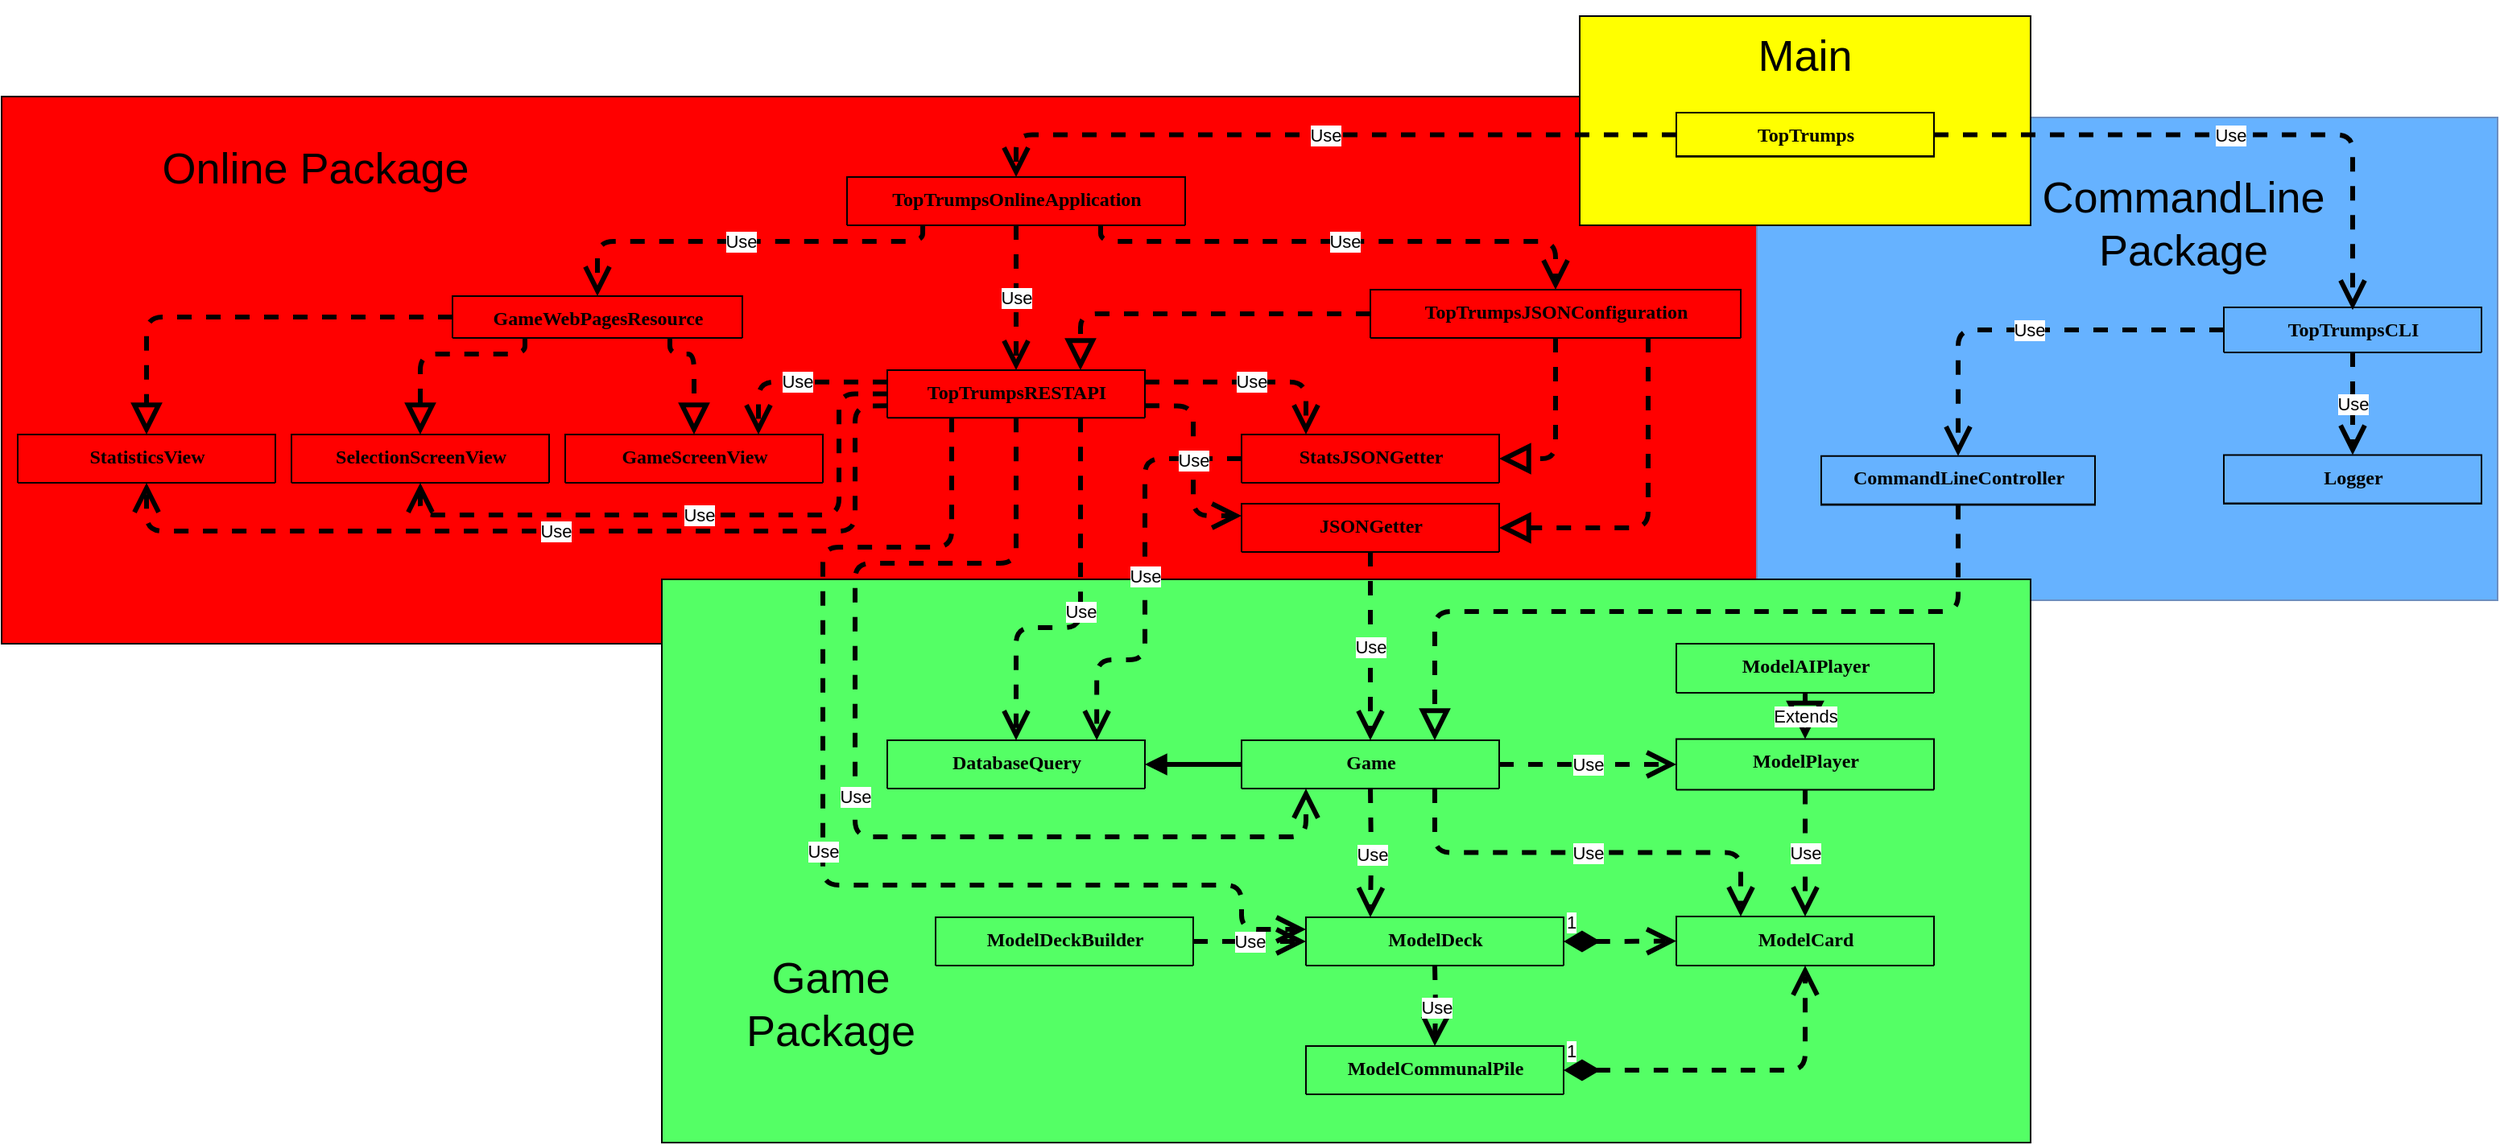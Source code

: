 <mxfile version="12.7.0" type="device"><diagram name="Page-1" id="9f46799a-70d6-7492-0946-bef42562c5a5"><mxGraphModel dx="3720" dy="2473" grid="1" gridSize="10" guides="1" tooltips="1" connect="1" arrows="1" fold="1" page="1" pageScale="1" pageWidth="1100" pageHeight="850" background="#ffffff" math="0" shadow="0"><root><mxCell id="0"/><mxCell id="1" parent="0"/><mxCell id="YVDnFWVNbik-R5A3QLN_-94" value="" style="rounded=0;whiteSpace=wrap;html=1;fillColor=#FF0000;" parent="1" vertex="1"><mxGeometry x="-380" y="-160" width="1180" height="340" as="geometry"/></mxCell><mxCell id="YVDnFWVNbik-R5A3QLN_-89" value="" style="rounded=0;whiteSpace=wrap;html=1;fillColor=#66B2FF;strokeColor=#6c8ebf;" parent="1" vertex="1"><mxGeometry x="710" y="-147" width="460" height="300" as="geometry"/></mxCell><mxCell id="YVDnFWVNbik-R5A3QLN_-118" value="" style="rounded=0;whiteSpace=wrap;html=1;fillColor=#FFFF00;" parent="1" vertex="1"><mxGeometry x="600" y="-210" width="280" height="130" as="geometry"/></mxCell><mxCell id="YVDnFWVNbik-R5A3QLN_-31" value="" style="rounded=0;whiteSpace=wrap;html=1;fillColor=#54FF65;" parent="1" vertex="1"><mxGeometry x="30" y="140" width="850" height="350" as="geometry"/></mxCell><mxCell id="78961159f06e98e8-17" value="DatabaseQuery" style="swimlane;html=1;fontStyle=1;align=center;verticalAlign=top;childLayout=stackLayout;horizontal=1;startSize=30;horizontalStack=0;resizeParent=1;resizeLast=0;collapsible=1;marginBottom=0;swimlaneFillColor=#ffffff;rounded=0;shadow=0;comic=0;labelBackgroundColor=none;strokeWidth=1;fillColor=none;fontFamily=Verdana;fontSize=12" parent="1" vertex="1"><mxGeometry x="170" y="240" width="160" height="30" as="geometry"/></mxCell><mxCell id="78961159f06e98e8-30" value="TopTrumpsRESTAPI" style="swimlane;html=1;fontStyle=1;align=center;verticalAlign=top;childLayout=stackLayout;horizontal=1;startSize=30;horizontalStack=0;resizeParent=1;resizeLast=0;collapsible=1;marginBottom=0;swimlaneFillColor=#ffffff;rounded=0;shadow=0;comic=0;labelBackgroundColor=none;strokeWidth=1;fillColor=none;fontFamily=Verdana;fontSize=12" parent="1" vertex="1"><mxGeometry x="170" y="10.0" width="160" height="29.57" as="geometry"/></mxCell><mxCell id="78961159f06e98e8-43" value="ModelAIPlayer" style="swimlane;html=1;fontStyle=1;align=center;verticalAlign=top;childLayout=stackLayout;horizontal=1;startSize=31;horizontalStack=0;resizeParent=1;resizeLast=0;collapsible=1;marginBottom=0;swimlaneFillColor=#ffffff;rounded=0;shadow=0;comic=0;labelBackgroundColor=none;strokeWidth=1;fillColor=none;fontFamily=Verdana;fontSize=12" parent="1" vertex="1"><mxGeometry x="660" y="180" width="160" height="30.5" as="geometry"/></mxCell><mxCell id="78961159f06e98e8-95" value="Game" style="swimlane;html=1;fontStyle=1;align=center;verticalAlign=top;childLayout=stackLayout;horizontal=1;startSize=30;horizontalStack=0;resizeParent=1;resizeLast=0;collapsible=1;marginBottom=0;swimlaneFillColor=#ffffff;rounded=0;shadow=0;comic=0;labelBackgroundColor=none;strokeWidth=1;fillColor=none;fontFamily=Verdana;fontSize=12" parent="1" vertex="1"><mxGeometry x="390" y="240" width="160" height="30" as="geometry"/></mxCell><mxCell id="78961159f06e98e8-108" value="ModelDeck" style="swimlane;html=1;fontStyle=1;align=center;verticalAlign=top;childLayout=stackLayout;horizontal=1;startSize=30;horizontalStack=0;resizeParent=1;resizeLast=0;collapsible=1;marginBottom=0;swimlaneFillColor=#ffffff;rounded=0;shadow=0;comic=0;labelBackgroundColor=none;strokeWidth=1;fillColor=none;fontFamily=Verdana;fontSize=12" parent="1" vertex="1"><mxGeometry x="430" y="350" width="160" height="30" as="geometry"/></mxCell><mxCell id="YVDnFWVNbik-R5A3QLN_-5" value="ModelCommunalPile" style="swimlane;html=1;fontStyle=1;align=center;verticalAlign=top;childLayout=stackLayout;horizontal=1;startSize=30;horizontalStack=0;resizeParent=1;resizeLast=0;collapsible=1;marginBottom=0;swimlaneFillColor=#ffffff;rounded=0;shadow=0;comic=0;labelBackgroundColor=none;strokeWidth=1;fillColor=none;fontFamily=Verdana;fontSize=12" parent="1" vertex="1"><mxGeometry x="430" y="430" width="160" height="30" as="geometry"/></mxCell><mxCell id="YVDnFWVNbik-R5A3QLN_-11" value="ModelDeckBuilder" style="swimlane;html=1;fontStyle=1;align=center;verticalAlign=top;childLayout=stackLayout;horizontal=1;startSize=30;horizontalStack=0;resizeParent=1;resizeLast=0;collapsible=1;marginBottom=0;swimlaneFillColor=#ffffff;rounded=0;shadow=0;comic=0;labelBackgroundColor=none;strokeWidth=1;fillColor=none;fontFamily=Verdana;fontSize=12" parent="1" vertex="1"><mxGeometry x="200" y="350" width="160" height="30" as="geometry"/></mxCell><mxCell id="YVDnFWVNbik-R5A3QLN_-17" value="ModelCard" style="swimlane;html=1;fontStyle=1;align=center;verticalAlign=top;childLayout=stackLayout;horizontal=1;startSize=31;horizontalStack=0;resizeParent=1;resizeLast=0;collapsible=1;marginBottom=0;swimlaneFillColor=#ffffff;rounded=0;shadow=0;comic=0;labelBackgroundColor=none;strokeWidth=1;fillColor=none;fontFamily=Verdana;fontSize=12" parent="1" vertex="1"><mxGeometry x="660" y="349.5" width="160" height="30.5" as="geometry"/></mxCell><mxCell id="YVDnFWVNbik-R5A3QLN_-23" value="ModelPlayer" style="swimlane;html=1;fontStyle=1;align=center;verticalAlign=top;childLayout=stackLayout;horizontal=1;startSize=32;horizontalStack=0;resizeParent=1;resizeLast=0;collapsible=1;marginBottom=0;swimlaneFillColor=#ffffff;rounded=0;shadow=0;comic=0;labelBackgroundColor=none;strokeWidth=1;fillColor=none;fontFamily=Verdana;fontSize=12" parent="1" vertex="1"><mxGeometry x="660" y="239.25" width="160" height="31.5" as="geometry"/></mxCell><mxCell id="YVDnFWVNbik-R5A3QLN_-32" value="&lt;font style=&quot;font-size: 27px&quot;&gt;Game Package&lt;/font&gt;" style="text;html=1;strokeColor=none;fillColor=none;align=center;verticalAlign=middle;whiteSpace=wrap;rounded=0;" parent="1" vertex="1"><mxGeometry x="70" y="350" width="130" height="108" as="geometry"/></mxCell><mxCell id="YVDnFWVNbik-R5A3QLN_-33" value="CommandLineController" style="swimlane;html=1;fontStyle=1;align=center;verticalAlign=top;childLayout=stackLayout;horizontal=1;startSize=30;horizontalStack=0;resizeParent=1;resizeLast=0;collapsible=1;marginBottom=0;swimlaneFillColor=#ffffff;rounded=0;shadow=0;comic=0;labelBackgroundColor=none;strokeWidth=1;fillColor=none;fontFamily=Verdana;fontSize=12" parent="1" vertex="1"><mxGeometry x="750" y="63.43" width="170" height="30.29" as="geometry"/></mxCell><mxCell id="YVDnFWVNbik-R5A3QLN_-56" value="Logger" style="swimlane;html=1;fontStyle=1;align=center;verticalAlign=top;childLayout=stackLayout;horizontal=1;startSize=30;horizontalStack=0;resizeParent=1;resizeLast=0;collapsible=1;marginBottom=0;swimlaneFillColor=#ffffff;rounded=0;shadow=0;comic=0;labelBackgroundColor=none;strokeWidth=1;fillColor=none;fontFamily=Verdana;fontSize=12" parent="1" vertex="1"><mxGeometry x="1000" y="62.71" width="160" height="30.29" as="geometry"/></mxCell><mxCell id="YVDnFWVNbik-R5A3QLN_-65" value="TopTrumpsCLI" style="swimlane;html=1;fontStyle=1;align=center;verticalAlign=top;childLayout=stackLayout;horizontal=1;startSize=28;horizontalStack=0;resizeParent=1;resizeLast=0;collapsible=1;marginBottom=0;swimlaneFillColor=#ffffff;rounded=0;shadow=0;comic=0;labelBackgroundColor=none;strokeWidth=1;fillColor=none;fontFamily=Verdana;fontSize=12" parent="1" vertex="1"><mxGeometry x="1000" y="-29" width="160" height="28" as="geometry"/></mxCell><mxCell id="YVDnFWVNbik-R5A3QLN_-82" style="edgeStyle=orthogonalEdgeStyle;rounded=0;orthogonalLoop=1;jettySize=auto;html=1;entryX=1;entryY=0.5;entryDx=0;entryDy=0;endArrow=block;endFill=1;strokeWidth=3;startArrow=none;startFill=0;exitX=0;exitY=0.5;exitDx=0;exitDy=0;" parent="1" source="78961159f06e98e8-95" target="78961159f06e98e8-17" edge="1"><mxGeometry relative="1" as="geometry"><mxPoint x="390" y="290" as="sourcePoint"/><mxPoint x="330.0" y="277" as="targetPoint"/></mxGeometry></mxCell><mxCell id="YVDnFWVNbik-R5A3QLN_-90" value="&lt;font style=&quot;font-size: 27px&quot;&gt;CommandLine Package&lt;/font&gt;" style="text;html=1;strokeColor=none;fillColor=none;align=center;verticalAlign=middle;whiteSpace=wrap;rounded=0;" parent="1" vertex="1"><mxGeometry x="870" y="-135.43" width="210" height="108" as="geometry"/></mxCell><mxCell id="YVDnFWVNbik-R5A3QLN_-95" value="SelectionScreenView" style="swimlane;html=1;fontStyle=1;align=center;verticalAlign=top;childLayout=stackLayout;horizontal=1;startSize=30;horizontalStack=0;resizeParent=1;resizeLast=0;collapsible=1;marginBottom=0;swimlaneFillColor=#ffffff;rounded=0;shadow=0;comic=0;labelBackgroundColor=none;strokeWidth=1;fillColor=none;fontFamily=Verdana;fontSize=12" parent="1" vertex="1"><mxGeometry x="-200" y="50" width="160" height="30" as="geometry"/></mxCell><mxCell id="YVDnFWVNbik-R5A3QLN_-107" value="TopTrumps" style="swimlane;html=1;fontStyle=1;align=center;verticalAlign=top;childLayout=stackLayout;horizontal=1;startSize=27;horizontalStack=0;resizeParent=1;resizeLast=0;collapsible=1;marginBottom=0;swimlaneFillColor=#ffffff;rounded=0;shadow=0;comic=0;labelBackgroundColor=none;strokeWidth=1;fillColor=none;fontFamily=Verdana;fontSize=12" parent="1" vertex="1"><mxGeometry x="660" y="-150" width="160" height="27.43" as="geometry"/></mxCell><mxCell id="YVDnFWVNbik-R5A3QLN_-123" value="StatisticsView" style="swimlane;html=1;fontStyle=1;align=center;verticalAlign=top;childLayout=stackLayout;horizontal=1;startSize=30;horizontalStack=0;resizeParent=1;resizeLast=0;collapsible=1;marginBottom=0;swimlaneFillColor=#ffffff;rounded=0;shadow=0;comic=0;labelBackgroundColor=none;strokeWidth=1;fillColor=none;fontFamily=Verdana;fontSize=12" parent="1" vertex="1"><mxGeometry x="-370" y="50" width="160" height="30" as="geometry"/></mxCell><mxCell id="YVDnFWVNbik-R5A3QLN_-129" value="GameWebPagesResource" style="swimlane;html=1;fontStyle=1;align=center;verticalAlign=top;childLayout=stackLayout;horizontal=1;startSize=26;horizontalStack=0;resizeParent=1;resizeLast=0;collapsible=1;marginBottom=0;swimlaneFillColor=#ffffff;rounded=0;shadow=0;comic=0;labelBackgroundColor=none;strokeWidth=1;fillColor=none;fontFamily=Verdana;fontSize=12" parent="1" vertex="1"><mxGeometry x="-100" y="-36" width="180" height="26" as="geometry"/></mxCell><mxCell id="YVDnFWVNbik-R5A3QLN_-141" value="StatsJSONGetter" style="swimlane;html=1;fontStyle=1;align=center;verticalAlign=top;childLayout=stackLayout;horizontal=1;startSize=30;horizontalStack=0;resizeParent=1;resizeLast=0;collapsible=1;marginBottom=0;swimlaneFillColor=#ffffff;rounded=0;shadow=0;comic=0;labelBackgroundColor=none;strokeWidth=1;fillColor=none;fontFamily=Verdana;fontSize=12" parent="1" vertex="1"><mxGeometry x="390" y="50" width="160" height="30" as="geometry"/></mxCell><mxCell id="YVDnFWVNbik-R5A3QLN_-147" value="JSONGetter" style="swimlane;html=1;fontStyle=1;align=center;verticalAlign=top;childLayout=stackLayout;horizontal=1;startSize=30;horizontalStack=0;resizeParent=1;resizeLast=0;collapsible=1;marginBottom=0;swimlaneFillColor=#ffffff;rounded=0;shadow=0;comic=0;labelBackgroundColor=none;strokeWidth=1;fillColor=none;fontFamily=Verdana;fontSize=12" parent="1" vertex="1"><mxGeometry x="390" y="93" width="160" height="30" as="geometry"/></mxCell><mxCell id="YVDnFWVNbik-R5A3QLN_-153" value="TopTrumpsJSONConfiguration" style="swimlane;html=1;fontStyle=1;align=center;verticalAlign=top;childLayout=stackLayout;horizontal=1;startSize=30;horizontalStack=0;resizeParent=1;resizeLast=0;collapsible=1;marginBottom=0;swimlaneFillColor=#ffffff;rounded=0;shadow=0;comic=0;labelBackgroundColor=none;strokeWidth=1;fillColor=none;fontFamily=Verdana;fontSize=12" parent="1" vertex="1"><mxGeometry x="470" y="-40.0" width="230" height="30" as="geometry"/></mxCell><mxCell id="YVDnFWVNbik-R5A3QLN_-159" value="&lt;font style=&quot;font-size: 27px&quot;&gt;Main&lt;/font&gt;" style="text;html=1;strokeColor=none;fillColor=none;align=center;verticalAlign=middle;whiteSpace=wrap;rounded=0;" parent="1" vertex="1"><mxGeometry x="635" y="-220" width="210" height="70" as="geometry"/></mxCell><mxCell id="YVDnFWVNbik-R5A3QLN_-161" value="&lt;font style=&quot;font-size: 27px&quot;&gt;Online Package&lt;/font&gt;" style="text;html=1;strokeColor=none;fillColor=none;align=center;verticalAlign=middle;whiteSpace=wrap;rounded=0;" parent="1" vertex="1"><mxGeometry x="-290" y="-150" width="210" height="70" as="geometry"/></mxCell><mxCell id="YVDnFWVNbik-R5A3QLN_-197" value="TopTrumpsOnlineApplication" style="swimlane;html=1;fontStyle=1;align=center;verticalAlign=top;childLayout=stackLayout;horizontal=1;startSize=30;horizontalStack=0;resizeParent=1;resizeLast=0;collapsible=1;marginBottom=0;swimlaneFillColor=#ffffff;rounded=0;shadow=0;comic=0;labelBackgroundColor=none;strokeWidth=1;fillColor=none;fontFamily=Verdana;fontSize=12" parent="1" vertex="1"><mxGeometry x="145" y="-110" width="210" height="30" as="geometry"/></mxCell><mxCell id="YVDnFWVNbik-R5A3QLN_-212" value="GameScreenView" style="swimlane;html=1;fontStyle=1;align=center;verticalAlign=top;childLayout=stackLayout;horizontal=1;startSize=30;horizontalStack=0;resizeParent=1;resizeLast=0;collapsible=1;marginBottom=0;swimlaneFillColor=#ffffff;rounded=0;shadow=0;comic=0;labelBackgroundColor=none;strokeWidth=1;fillColor=none;fontFamily=Verdana;fontSize=12" parent="1" vertex="1"><mxGeometry x="-30" y="50.0" width="160" height="30" as="geometry"/></mxCell><mxCell id="iblXKf1-hHa5-F32eaXx-6" value="Use" style="endArrow=open;endSize=12;dashed=1;html=1;strokeWidth=3;entryX=0.25;entryY=1;entryDx=0;entryDy=0;exitX=0.5;exitY=1;exitDx=0;exitDy=0;edgeStyle=orthogonalEdgeStyle;" edge="1" parent="1" source="78961159f06e98e8-30" target="78961159f06e98e8-95"><mxGeometry width="160" relative="1" as="geometry"><mxPoint x="260" y="-20" as="sourcePoint"/><mxPoint x="260" y="250" as="targetPoint"/><Array as="points"><mxPoint x="250" y="130"/><mxPoint x="150" y="130"/><mxPoint x="150" y="300"/><mxPoint x="430" y="300"/></Array></mxGeometry></mxCell><mxCell id="iblXKf1-hHa5-F32eaXx-7" value="Use" style="endArrow=open;endSize=12;dashed=1;html=1;strokeWidth=3;entryX=0.813;entryY=0;entryDx=0;entryDy=0;exitX=0;exitY=0.5;exitDx=0;exitDy=0;entryPerimeter=0;edgeStyle=orthogonalEdgeStyle;" edge="1" parent="1" source="YVDnFWVNbik-R5A3QLN_-141" target="78961159f06e98e8-17"><mxGeometry width="160" relative="1" as="geometry"><mxPoint x="260" y="-20" as="sourcePoint"/><mxPoint x="260" y="250" as="targetPoint"/><Array as="points"><mxPoint x="330" y="65"/><mxPoint x="330" y="190"/><mxPoint x="300" y="190"/></Array></mxGeometry></mxCell><mxCell id="iblXKf1-hHa5-F32eaXx-8" value="Use" style="endArrow=open;endSize=12;dashed=1;html=1;strokeWidth=3;entryX=0;entryY=0.25;entryDx=0;entryDy=0;exitX=1;exitY=0.75;exitDx=0;exitDy=0;edgeStyle=orthogonalEdgeStyle;" edge="1" parent="1" source="78961159f06e98e8-30" target="YVDnFWVNbik-R5A3QLN_-147"><mxGeometry width="160" relative="1" as="geometry"><mxPoint x="400" y="44.36" as="sourcePoint"/><mxPoint x="310.08" y="250" as="targetPoint"/></mxGeometry></mxCell><mxCell id="iblXKf1-hHa5-F32eaXx-5" value="Use" style="endArrow=open;endSize=12;dashed=1;html=1;strokeWidth=3;entryX=0.5;entryY=0;entryDx=0;entryDy=0;exitX=0.75;exitY=1;exitDx=0;exitDy=0;edgeStyle=orthogonalEdgeStyle;" edge="1" parent="1" source="78961159f06e98e8-30" target="78961159f06e98e8-17"><mxGeometry width="160" relative="1" as="geometry"><mxPoint x="250" y="-30" as="sourcePoint"/><mxPoint x="410" y="-30" as="targetPoint"/><Array as="points"><mxPoint x="290" y="170"/><mxPoint x="250" y="170"/></Array></mxGeometry></mxCell><mxCell id="iblXKf1-hHa5-F32eaXx-10" value="" style="endArrow=block;dashed=1;endFill=0;endSize=12;html=1;strokeWidth=3;exitX=0;exitY=0.5;exitDx=0;exitDy=0;entryX=0.75;entryY=0;entryDx=0;entryDy=0;edgeStyle=orthogonalEdgeStyle;" edge="1" parent="1" source="YVDnFWVNbik-R5A3QLN_-153" target="78961159f06e98e8-30"><mxGeometry width="160" relative="1" as="geometry"><mxPoint x="-30" y="510" as="sourcePoint"/><mxPoint x="130" y="510" as="targetPoint"/><Array as="points"><mxPoint x="290" y="-25"/></Array></mxGeometry></mxCell><mxCell id="iblXKf1-hHa5-F32eaXx-11" value="" style="endArrow=block;dashed=1;endFill=0;endSize=12;html=1;strokeWidth=3;exitX=0.5;exitY=1;exitDx=0;exitDy=0;entryX=1;entryY=0.5;entryDx=0;entryDy=0;edgeStyle=orthogonalEdgeStyle;" edge="1" parent="1" source="YVDnFWVNbik-R5A3QLN_-153" target="YVDnFWVNbik-R5A3QLN_-141"><mxGeometry width="160" relative="1" as="geometry"><mxPoint x="537.5" y="-17.43" as="sourcePoint"/><mxPoint x="300" y="-17" as="targetPoint"/></mxGeometry></mxCell><mxCell id="iblXKf1-hHa5-F32eaXx-12" value="" style="endArrow=block;dashed=1;endFill=0;endSize=12;html=1;strokeWidth=3;exitX=0.75;exitY=1;exitDx=0;exitDy=0;entryX=1;entryY=0.5;entryDx=0;entryDy=0;edgeStyle=orthogonalEdgeStyle;" edge="1" parent="1" source="YVDnFWVNbik-R5A3QLN_-153" target="YVDnFWVNbik-R5A3QLN_-147"><mxGeometry width="160" relative="1" as="geometry"><mxPoint x="595" y="12.57" as="sourcePoint"/><mxPoint x="560" y="44.36" as="targetPoint"/><Array as="points"><mxPoint x="643" y="108"/></Array></mxGeometry></mxCell><mxCell id="iblXKf1-hHa5-F32eaXx-13" value="Use" style="endArrow=open;endSize=12;dashed=1;html=1;strokeWidth=3;entryX=0.5;entryY=0;entryDx=0;entryDy=0;exitX=0.75;exitY=1;exitDx=0;exitDy=0;edgeStyle=orthogonalEdgeStyle;" edge="1" parent="1" source="YVDnFWVNbik-R5A3QLN_-197" target="YVDnFWVNbik-R5A3QLN_-153"><mxGeometry width="160" relative="1" as="geometry"><mxPoint x="340" y="5.178" as="sourcePoint"/><mxPoint x="400" y="98.22" as="targetPoint"/><Array as="points"><mxPoint x="303" y="-70"/><mxPoint x="585" y="-70"/></Array></mxGeometry></mxCell><mxCell id="iblXKf1-hHa5-F32eaXx-14" value="Use" style="endArrow=open;endSize=12;dashed=1;html=1;strokeWidth=3;entryX=0.5;entryY=0;entryDx=0;entryDy=0;exitX=0.5;exitY=1;exitDx=0;exitDy=0;edgeStyle=orthogonalEdgeStyle;" edge="1" parent="1" source="YVDnFWVNbik-R5A3QLN_-197" target="78961159f06e98e8-30"><mxGeometry width="160" relative="1" as="geometry"><mxPoint x="300.0" y="12.57" as="sourcePoint"/><mxPoint x="260" y="250" as="targetPoint"/></mxGeometry></mxCell><mxCell id="iblXKf1-hHa5-F32eaXx-15" value="Use" style="endArrow=open;endSize=12;dashed=1;html=1;strokeWidth=3;entryX=0.5;entryY=0;entryDx=0;entryDy=0;exitX=0.224;exitY=1;exitDx=0;exitDy=0;edgeStyle=orthogonalEdgeStyle;exitPerimeter=0;" edge="1" parent="1" source="YVDnFWVNbik-R5A3QLN_-197" target="YVDnFWVNbik-R5A3QLN_-129"><mxGeometry width="160" relative="1" as="geometry"><mxPoint x="312.5" y="-90" as="sourcePoint"/><mxPoint x="595" y="-17.43" as="targetPoint"/><Array as="points"><mxPoint x="192" y="-70"/><mxPoint x="-10" y="-70"/></Array></mxGeometry></mxCell><mxCell id="iblXKf1-hHa5-F32eaXx-17" value="Use" style="endArrow=open;endSize=12;dashed=1;html=1;strokeWidth=3;entryX=0.25;entryY=0;entryDx=0;entryDy=0;exitX=1;exitY=0.25;exitDx=0;exitDy=0;edgeStyle=orthogonalEdgeStyle;" edge="1" parent="1" source="78961159f06e98e8-30" target="YVDnFWVNbik-R5A3QLN_-141"><mxGeometry width="160" relative="1" as="geometry"><mxPoint x="340" y="5.178" as="sourcePoint"/><mxPoint x="400" y="98.22" as="targetPoint"/></mxGeometry></mxCell><mxCell id="iblXKf1-hHa5-F32eaXx-18" value="Use" style="endArrow=open;endSize=12;dashed=1;html=1;strokeWidth=3;entryX=0.5;entryY=0;entryDx=0;entryDy=0;exitX=0.5;exitY=1;exitDx=0;exitDy=0;edgeStyle=orthogonalEdgeStyle;" edge="1" parent="1" source="YVDnFWVNbik-R5A3QLN_-147" target="78961159f06e98e8-95"><mxGeometry width="160" relative="1" as="geometry"><mxPoint x="260" y="-90" as="sourcePoint"/><mxPoint x="260" y="-17" as="targetPoint"/></mxGeometry></mxCell><mxCell id="iblXKf1-hHa5-F32eaXx-19" value="Extends" style="endArrow=block;endSize=16;endFill=0;html=1;dashed=1;strokeWidth=3;entryX=0.5;entryY=0;entryDx=0;entryDy=0;exitX=0.5;exitY=1;exitDx=0;exitDy=0;" edge="1" parent="1" source="78961159f06e98e8-43" target="YVDnFWVNbik-R5A3QLN_-23"><mxGeometry width="160" relative="1" as="geometry"><mxPoint x="170" y="510" as="sourcePoint"/><mxPoint x="330" y="510" as="targetPoint"/></mxGeometry></mxCell><mxCell id="iblXKf1-hHa5-F32eaXx-21" value="Use" style="endArrow=open;endSize=12;dashed=1;html=1;strokeWidth=3;entryX=0.25;entryY=0;entryDx=0;entryDy=0;edgeStyle=orthogonalEdgeStyle;" edge="1" parent="1" target="78961159f06e98e8-108"><mxGeometry width="160" relative="1" as="geometry"><mxPoint x="470" y="270" as="sourcePoint"/><mxPoint x="480" y="250" as="targetPoint"/></mxGeometry></mxCell><mxCell id="iblXKf1-hHa5-F32eaXx-22" value="" style="endArrow=block;dashed=1;endFill=0;endSize=12;html=1;strokeWidth=3;exitX=0.5;exitY=1;exitDx=0;exitDy=0;entryX=0.75;entryY=0;entryDx=0;entryDy=0;edgeStyle=orthogonalEdgeStyle;" edge="1" parent="1" source="YVDnFWVNbik-R5A3QLN_-33" target="78961159f06e98e8-95"><mxGeometry width="160" relative="1" as="geometry"><mxPoint x="652.5" y="12.57" as="sourcePoint"/><mxPoint x="560" y="105.72" as="targetPoint"/><Array as="points"><mxPoint x="835" y="160"/><mxPoint x="510" y="160"/></Array></mxGeometry></mxCell><mxCell id="iblXKf1-hHa5-F32eaXx-23" value="Use" style="endArrow=open;endSize=12;dashed=1;html=1;strokeWidth=3;entryX=0.5;entryY=0;entryDx=0;entryDy=0;exitX=0;exitY=0.5;exitDx=0;exitDy=0;edgeStyle=orthogonalEdgeStyle;" edge="1" parent="1" source="YVDnFWVNbik-R5A3QLN_-65" target="YVDnFWVNbik-R5A3QLN_-33"><mxGeometry width="160" relative="1" as="geometry"><mxPoint x="760" y="-16.488" as="sourcePoint"/><mxPoint x="860" y="22.48" as="targetPoint"/></mxGeometry></mxCell><mxCell id="iblXKf1-hHa5-F32eaXx-24" value="Use" style="endArrow=open;endSize=12;dashed=1;html=1;strokeWidth=3;exitX=0.5;exitY=1;exitDx=0;exitDy=0;edgeStyle=orthogonalEdgeStyle;entryX=0.5;entryY=0;entryDx=0;entryDy=0;" edge="1" parent="1" source="YVDnFWVNbik-R5A3QLN_-65" target="YVDnFWVNbik-R5A3QLN_-56"><mxGeometry width="160" relative="1" as="geometry"><mxPoint x="990" y="-5" as="sourcePoint"/><mxPoint x="1059" y="70" as="targetPoint"/></mxGeometry></mxCell><mxCell id="iblXKf1-hHa5-F32eaXx-25" value="Use" style="endArrow=open;endSize=12;dashed=1;html=1;strokeWidth=3;exitX=1;exitY=0.5;exitDx=0;exitDy=0;edgeStyle=orthogonalEdgeStyle;entryX=1;entryY=1;entryDx=0;entryDy=0;" edge="1" parent="1" source="YVDnFWVNbik-R5A3QLN_-107" target="YVDnFWVNbik-R5A3QLN_-90"><mxGeometry width="160" relative="1" as="geometry"><mxPoint x="1090" y="-100" as="sourcePoint"/><mxPoint x="1090" y="-36.29" as="targetPoint"/><Array as="points"><mxPoint x="1080" y="-136"/></Array></mxGeometry></mxCell><mxCell id="iblXKf1-hHa5-F32eaXx-26" value="1" style="endArrow=open;html=1;endSize=12;startArrow=diamondThin;startSize=14;startFill=1;edgeStyle=orthogonalEdgeStyle;align=left;verticalAlign=bottom;dashed=1;strokeWidth=3;exitX=1;exitY=0.5;exitDx=0;exitDy=0;entryX=0.5;entryY=1;entryDx=0;entryDy=0;" edge="1" parent="1" source="YVDnFWVNbik-R5A3QLN_-5" target="YVDnFWVNbik-R5A3QLN_-17"><mxGeometry x="-1" y="3" relative="1" as="geometry"><mxPoint x="610" y="444.5" as="sourcePoint"/><mxPoint x="770" y="444.5" as="targetPoint"/></mxGeometry></mxCell><mxCell id="iblXKf1-hHa5-F32eaXx-28" value="Use" style="endArrow=open;endSize=12;dashed=1;html=1;strokeWidth=3;entryX=0.5;entryY=0;entryDx=0;entryDy=0;edgeStyle=orthogonalEdgeStyle;exitX=0.5;exitY=1;exitDx=0;exitDy=0;" edge="1" parent="1" source="YVDnFWVNbik-R5A3QLN_-23" target="YVDnFWVNbik-R5A3QLN_-17"><mxGeometry width="160" relative="1" as="geometry"><mxPoint x="480" y="280" as="sourcePoint"/><mxPoint x="480" y="360" as="targetPoint"/></mxGeometry></mxCell><mxCell id="iblXKf1-hHa5-F32eaXx-29" value="Use" style="endArrow=open;endSize=12;dashed=1;html=1;strokeWidth=3;entryX=0.5;entryY=0;entryDx=0;entryDy=0;edgeStyle=orthogonalEdgeStyle;" edge="1" parent="1" target="YVDnFWVNbik-R5A3QLN_-5"><mxGeometry width="160" relative="1" as="geometry"><mxPoint x="510" y="380" as="sourcePoint"/><mxPoint x="480" y="360" as="targetPoint"/></mxGeometry></mxCell><mxCell id="iblXKf1-hHa5-F32eaXx-30" value="Use" style="endArrow=open;endSize=12;dashed=1;html=1;strokeWidth=3;entryX=0.75;entryY=0;entryDx=0;entryDy=0;edgeStyle=orthogonalEdgeStyle;exitX=0;exitY=0.25;exitDx=0;exitDy=0;" edge="1" parent="1" source="78961159f06e98e8-30" target="YVDnFWVNbik-R5A3QLN_-212"><mxGeometry width="160" relative="1" as="geometry"><mxPoint x="260" y="-90" as="sourcePoint"/><mxPoint x="260" y="-17" as="targetPoint"/></mxGeometry></mxCell><mxCell id="iblXKf1-hHa5-F32eaXx-31" value="Use" style="endArrow=open;endSize=12;dashed=1;html=1;strokeWidth=3;entryX=0;entryY=0.5;entryDx=0;entryDy=0;exitX=1;exitY=0.5;exitDx=0;exitDy=0;edgeStyle=orthogonalEdgeStyle;" edge="1" parent="1" source="YVDnFWVNbik-R5A3QLN_-11" target="78961159f06e98e8-108"><mxGeometry width="160" relative="1" as="geometry"><mxPoint x="520" y="390" as="sourcePoint"/><mxPoint x="520" y="440" as="targetPoint"/></mxGeometry></mxCell><mxCell id="iblXKf1-hHa5-F32eaXx-32" value="" style="endArrow=block;dashed=1;endFill=0;endSize=12;html=1;strokeWidth=3;exitX=0.25;exitY=1;exitDx=0;exitDy=0;entryX=0.5;entryY=0;entryDx=0;entryDy=0;edgeStyle=orthogonalEdgeStyle;" edge="1" parent="1" source="YVDnFWVNbik-R5A3QLN_-129" target="YVDnFWVNbik-R5A3QLN_-95"><mxGeometry width="160" relative="1" as="geometry"><mxPoint x="30" y="143.29" as="sourcePoint"/><mxPoint x="-207.5" y="143.72" as="targetPoint"/><Array as="points"><mxPoint x="-55"/><mxPoint x="-120"/></Array></mxGeometry></mxCell><mxCell id="iblXKf1-hHa5-F32eaXx-33" value="" style="endArrow=block;dashed=1;endFill=0;endSize=12;html=1;strokeWidth=3;edgeStyle=orthogonalEdgeStyle;exitX=0.75;exitY=1;exitDx=0;exitDy=0;" edge="1" parent="1" source="YVDnFWVNbik-R5A3QLN_-129" target="YVDnFWVNbik-R5A3QLN_-212"><mxGeometry width="160" relative="1" as="geometry"><mxPoint x="30" y="-40" as="sourcePoint"/><mxPoint x="-120" y="41.99" as="targetPoint"/><Array as="points"><mxPoint x="35"/><mxPoint x="50"/></Array></mxGeometry></mxCell><mxCell id="iblXKf1-hHa5-F32eaXx-35" value="" style="endArrow=block;dashed=1;endFill=0;endSize=12;html=1;strokeWidth=3;edgeStyle=orthogonalEdgeStyle;exitX=0;exitY=0.5;exitDx=0;exitDy=0;entryX=0.5;entryY=0;entryDx=0;entryDy=0;" edge="1" parent="1" source="YVDnFWVNbik-R5A3QLN_-129" target="YVDnFWVNbik-R5A3QLN_-123"><mxGeometry width="160" relative="1" as="geometry"><mxPoint x="35" y="-34" as="sourcePoint"/><mxPoint x="50" y="42.71" as="targetPoint"/><Array as="points"><mxPoint x="-290" y="-23"/></Array></mxGeometry></mxCell><mxCell id="iblXKf1-hHa5-F32eaXx-37" value="Use" style="endArrow=open;endSize=12;dashed=1;html=1;strokeWidth=3;entryX=0.5;entryY=1;entryDx=0;entryDy=0;edgeStyle=orthogonalEdgeStyle;exitX=0;exitY=0.5;exitDx=0;exitDy=0;" edge="1" parent="1" source="78961159f06e98e8-30" target="YVDnFWVNbik-R5A3QLN_-95"><mxGeometry width="160" relative="1" as="geometry"><mxPoint x="130" y="81.37" as="sourcePoint"/><mxPoint x="180" y="14.053" as="targetPoint"/><Array as="points"><mxPoint x="140" y="25"/><mxPoint x="140" y="100"/><mxPoint x="-120" y="100"/></Array></mxGeometry></mxCell><mxCell id="iblXKf1-hHa5-F32eaXx-38" value="Use" style="endArrow=open;endSize=12;dashed=1;html=1;strokeWidth=3;entryX=0.5;entryY=1;entryDx=0;entryDy=0;edgeStyle=orthogonalEdgeStyle;exitX=0;exitY=0.75;exitDx=0;exitDy=0;" edge="1" parent="1" source="78961159f06e98e8-30" target="YVDnFWVNbik-R5A3QLN_-123"><mxGeometry width="160" relative="1" as="geometry"><mxPoint x="-130" y="93.56" as="sourcePoint"/><mxPoint x="170" y="19.355" as="targetPoint"/><Array as="points"><mxPoint x="150" y="32"/><mxPoint x="150" y="110"/><mxPoint x="-290" y="110"/></Array></mxGeometry></mxCell><mxCell id="iblXKf1-hHa5-F32eaXx-39" value="Use" style="endArrow=open;endSize=12;dashed=1;html=1;strokeWidth=3;entryX=0;entryY=0.25;entryDx=0;entryDy=0;exitX=0.25;exitY=1;exitDx=0;exitDy=0;edgeStyle=orthogonalEdgeStyle;" edge="1" parent="1" source="78961159f06e98e8-30" target="78961159f06e98e8-108"><mxGeometry width="160" relative="1" as="geometry"><mxPoint x="260" y="12.57" as="sourcePoint"/><mxPoint x="440" y="280" as="targetPoint"/><Array as="points"><mxPoint x="210" y="120"/><mxPoint x="130" y="120"/><mxPoint x="130" y="330"/><mxPoint x="390" y="330"/><mxPoint x="390" y="358"/></Array></mxGeometry></mxCell><mxCell id="iblXKf1-hHa5-F32eaXx-40" value="Use" style="endArrow=open;endSize=12;dashed=1;html=1;strokeWidth=3;entryX=0.25;entryY=0;entryDx=0;entryDy=0;edgeStyle=orthogonalEdgeStyle;exitX=0.75;exitY=1;exitDx=0;exitDy=0;" edge="1" parent="1" source="78961159f06e98e8-95" target="YVDnFWVNbik-R5A3QLN_-17"><mxGeometry width="160" relative="1" as="geometry"><mxPoint x="480" y="280" as="sourcePoint"/><mxPoint x="480" y="360" as="targetPoint"/></mxGeometry></mxCell><mxCell id="iblXKf1-hHa5-F32eaXx-41" value="Use" style="endArrow=open;endSize=12;dashed=1;html=1;strokeWidth=3;entryX=0;entryY=0.5;entryDx=0;entryDy=0;edgeStyle=orthogonalEdgeStyle;exitX=1;exitY=0.5;exitDx=0;exitDy=0;" edge="1" parent="1" source="78961159f06e98e8-95" target="YVDnFWVNbik-R5A3QLN_-23"><mxGeometry width="160" relative="1" as="geometry"><mxPoint x="480" y="280" as="sourcePoint"/><mxPoint x="480" y="360" as="targetPoint"/></mxGeometry></mxCell><mxCell id="iblXKf1-hHa5-F32eaXx-42" value="1" style="endArrow=open;html=1;endSize=12;startArrow=diamondThin;startSize=14;startFill=1;edgeStyle=orthogonalEdgeStyle;align=left;verticalAlign=bottom;dashed=1;strokeWidth=3;entryX=0;entryY=0.5;entryDx=0;entryDy=0;exitX=1;exitY=0.5;exitDx=0;exitDy=0;" edge="1" parent="1" source="78961159f06e98e8-108" target="YVDnFWVNbik-R5A3QLN_-17"><mxGeometry x="-1" y="3" relative="1" as="geometry"><mxPoint x="20" y="510" as="sourcePoint"/><mxPoint x="180" y="510" as="targetPoint"/></mxGeometry></mxCell><mxCell id="iblXKf1-hHa5-F32eaXx-43" value="Use" style="endArrow=open;endSize=12;dashed=1;html=1;strokeWidth=3;exitX=0;exitY=0.5;exitDx=0;exitDy=0;edgeStyle=orthogonalEdgeStyle;entryX=0.5;entryY=0;entryDx=0;entryDy=0;" edge="1" parent="1" source="YVDnFWVNbik-R5A3QLN_-107" target="YVDnFWVNbik-R5A3QLN_-197"><mxGeometry width="160" relative="1" as="geometry"><mxPoint x="830" y="-106.285" as="sourcePoint"/><mxPoint x="1090" y="-17.43" as="targetPoint"/></mxGeometry></mxCell></root></mxGraphModel></diagram></mxfile>